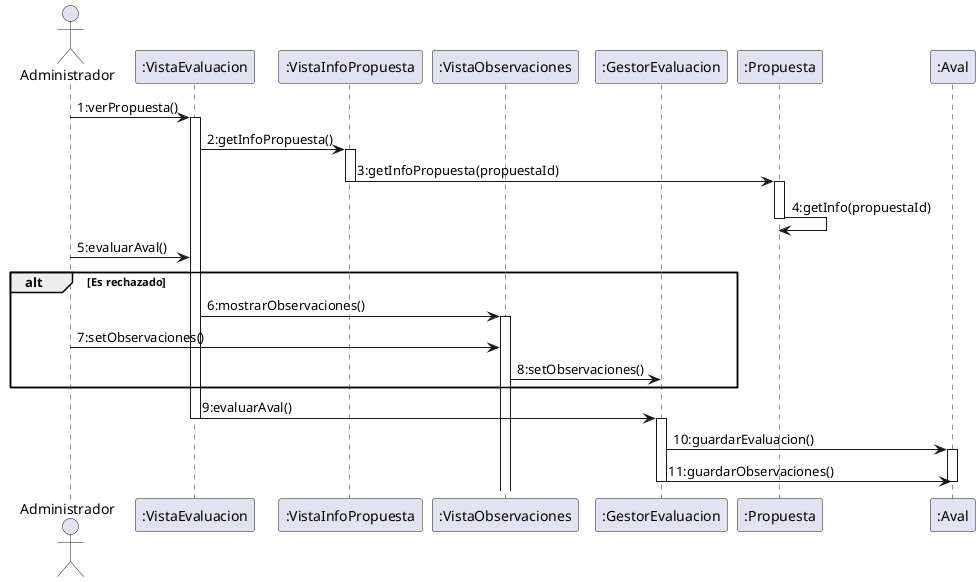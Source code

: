 @startuml DiagramaDeSecuenciaResponderEvaluacion
actor Administrador
participant ":VistaEvaluacion" as VistaEvaluacion
participant ":VistaInfoPropuesta" as VistaInfoPropuesta
participant ":VistaObservaciones" as VistaObservaciones
participant ":GestorEvaluacion" as GestorEvaluacion
participant ":Propuesta" as Propuesta
participant ":Aval" as Aval

Administrador -> VistaEvaluacion : 1:verPropuesta()

activate VistaEvaluacion
VistaEvaluacion -> VistaInfoPropuesta : 2:getInfoPropuesta()

activate VistaInfoPropuesta
VistaInfoPropuesta -> Propuesta: 3:getInfoPropuesta(propuestaId)
deactivate VistaInfoPropuesta

activate Propuesta 
Propuesta -> Propuesta : 4:getInfo(propuestaId)
deactivate Propuesta
'VistaInfoPropuesta --> VistaEvaluacion : returnInfoPropuesta()
'VistaEvaluacion -> Administrador : mostrarInfoPropuesta()

Administrador -> VistaEvaluacion : 5:evaluarAval()
alt Es rechazado
VistaEvaluacion -> VistaObservaciones : 6:mostrarObservaciones()
activate VistaObservaciones
Administrador -> VistaObservaciones : 7:setObservaciones()
VistaObservaciones -> GestorEvaluacion : 8:setObservaciones()

end
VistaEvaluacion -> GestorEvaluacion : 9:evaluarAval()
deactivate VistaEvaluacion 

activate GestorEvaluacion
GestorEvaluacion -> Aval: 10:guardarEvaluacion()
activate Aval
GestorEvaluacion -> Aval: 11:guardarObservaciones()
deactivate Aval
deactivate GestorEvaluacion

@enduml
